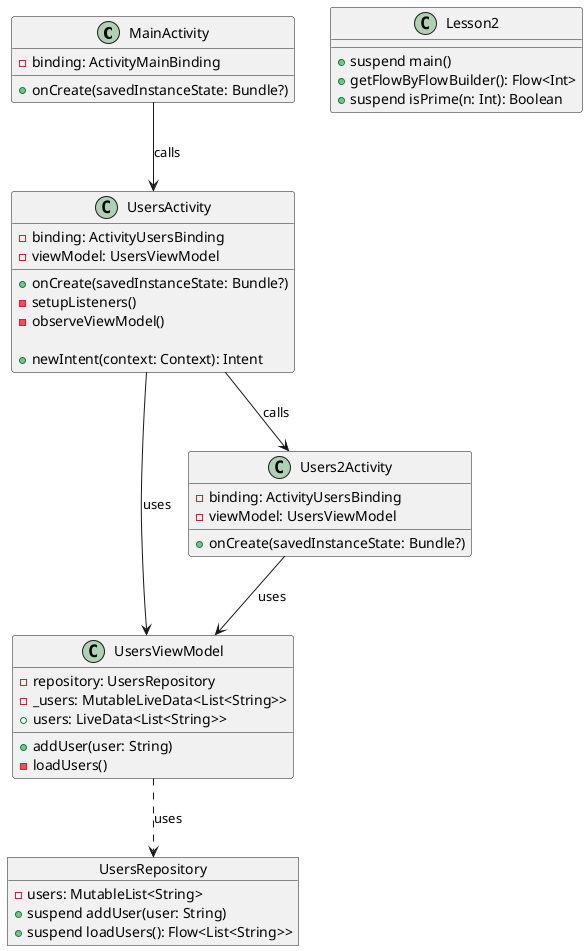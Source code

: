 @startuml
class MainActivity {
    - binding: ActivityMainBinding

    + onCreate(savedInstanceState: Bundle?)
}

class Lesson2 {
    + suspend main()
    + getFlowByFlowBuilder(): Flow<Int>
    + suspend isPrime(n: Int): Boolean
}

object UsersRepository {
    - users: MutableList<String>

    + suspend addUser(user: String)
    + suspend loadUsers(): Flow<List<String>>
}

class UsersViewModel {
    - repository: UsersRepository
    - _users: MutableLiveData<List<String>>
    + users: LiveData<List<String>>

    + addUser(user: String)
    - loadUsers()
}

class UsersActivity {
    - binding: ActivityUsersBinding
    - viewModel: UsersViewModel

    + onCreate(savedInstanceState: Bundle?)
    - setupListeners()
    - observeViewModel()

    + newIntent(context: Context): Intent
}

class Users2Activity {
    - binding: ActivityUsersBinding
    - viewModel: UsersViewModel

    + onCreate(savedInstanceState: Bundle?)
}

UsersViewModel ..> UsersRepository : uses
UsersActivity --> UsersViewModel : uses
UsersActivity --> Users2Activity : calls
Users2Activity --> UsersViewModel : uses
MainActivity --> UsersActivity : calls
@enduml